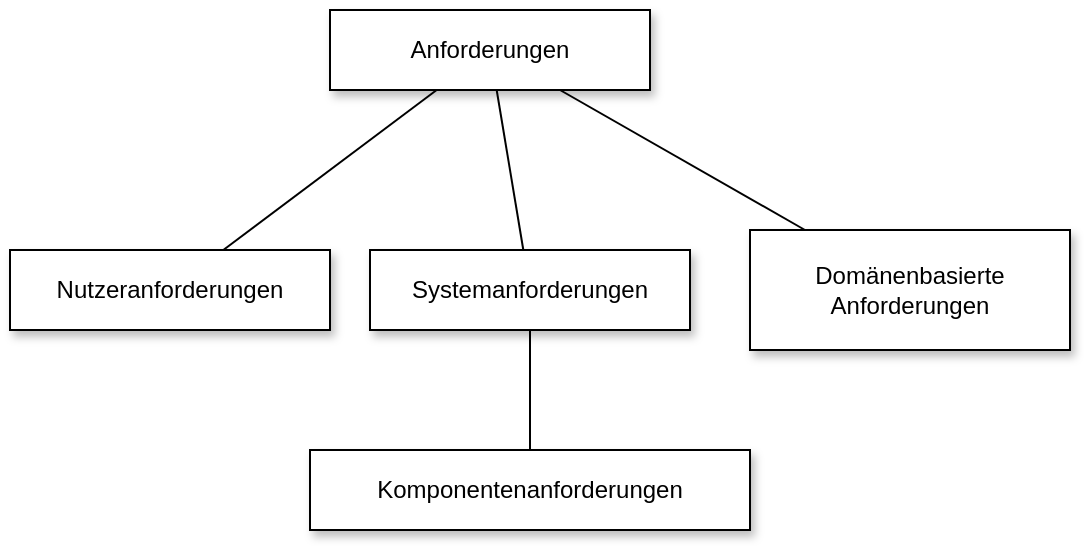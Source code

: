 <mxfile version="22.0.8" type="device">
  <diagram name="Seite-1" id="nAB1i9_eOI-YU51k6ATl">
    <mxGraphModel dx="1434" dy="751" grid="1" gridSize="10" guides="1" tooltips="1" connect="1" arrows="1" fold="1" page="1" pageScale="1" pageWidth="827" pageHeight="1169" math="0" shadow="0">
      <root>
        <mxCell id="0" />
        <mxCell id="1" parent="0" />
        <mxCell id="c6FZxGQIQtyl0CG7oN6R-2" value="Anforderungen" style="rounded=0;whiteSpace=wrap;html=1;shadow=1;" parent="1" vertex="1">
          <mxGeometry x="280" y="40" width="160" height="40" as="geometry" />
        </mxCell>
        <mxCell id="c6FZxGQIQtyl0CG7oN6R-3" value="Nutzeranforderungen" style="rounded=0;whiteSpace=wrap;html=1;shadow=1;" parent="1" vertex="1">
          <mxGeometry x="120" y="160" width="160" height="40" as="geometry" />
        </mxCell>
        <mxCell id="c6FZxGQIQtyl0CG7oN6R-4" value="Systemanforderungen" style="rounded=0;whiteSpace=wrap;html=1;shadow=1;" parent="1" vertex="1">
          <mxGeometry x="300" y="160" width="160" height="40" as="geometry" />
        </mxCell>
        <mxCell id="c6FZxGQIQtyl0CG7oN6R-5" value="Domänenbasierte Anforderungen" style="rounded=0;whiteSpace=wrap;html=1;shadow=1;" parent="1" vertex="1">
          <mxGeometry x="490" y="150" width="160" height="60" as="geometry" />
        </mxCell>
        <mxCell id="c6FZxGQIQtyl0CG7oN6R-6" value="&lt;div&gt;Komponentenanforderungen&lt;/div&gt;" style="rounded=0;whiteSpace=wrap;html=1;shadow=1;" parent="1" vertex="1">
          <mxGeometry x="270" y="260" width="220" height="40" as="geometry" />
        </mxCell>
        <mxCell id="c6FZxGQIQtyl0CG7oN6R-7" value="" style="endArrow=none;html=1;rounded=0;" parent="1" source="c6FZxGQIQtyl0CG7oN6R-6" target="c6FZxGQIQtyl0CG7oN6R-4" edge="1">
          <mxGeometry width="50" height="50" relative="1" as="geometry">
            <mxPoint x="390" y="410" as="sourcePoint" />
            <mxPoint x="440" y="360" as="targetPoint" />
          </mxGeometry>
        </mxCell>
        <mxCell id="c6FZxGQIQtyl0CG7oN6R-9" value="" style="endArrow=none;html=1;rounded=0;" parent="1" source="c6FZxGQIQtyl0CG7oN6R-3" target="c6FZxGQIQtyl0CG7oN6R-2" edge="1">
          <mxGeometry width="50" height="50" relative="1" as="geometry">
            <mxPoint x="390" y="410" as="sourcePoint" />
            <mxPoint x="440" y="360" as="targetPoint" />
          </mxGeometry>
        </mxCell>
        <mxCell id="c6FZxGQIQtyl0CG7oN6R-10" value="" style="endArrow=none;html=1;rounded=0;" parent="1" source="c6FZxGQIQtyl0CG7oN6R-5" target="c6FZxGQIQtyl0CG7oN6R-2" edge="1">
          <mxGeometry width="50" height="50" relative="1" as="geometry">
            <mxPoint x="390" y="410" as="sourcePoint" />
            <mxPoint x="440" y="360" as="targetPoint" />
          </mxGeometry>
        </mxCell>
        <mxCell id="c6FZxGQIQtyl0CG7oN6R-11" value="" style="endArrow=none;html=1;rounded=0;" parent="1" source="c6FZxGQIQtyl0CG7oN6R-4" target="c6FZxGQIQtyl0CG7oN6R-2" edge="1">
          <mxGeometry width="50" height="50" relative="1" as="geometry">
            <mxPoint x="390" y="410" as="sourcePoint" />
            <mxPoint x="440" y="360" as="targetPoint" />
          </mxGeometry>
        </mxCell>
      </root>
    </mxGraphModel>
  </diagram>
</mxfile>
